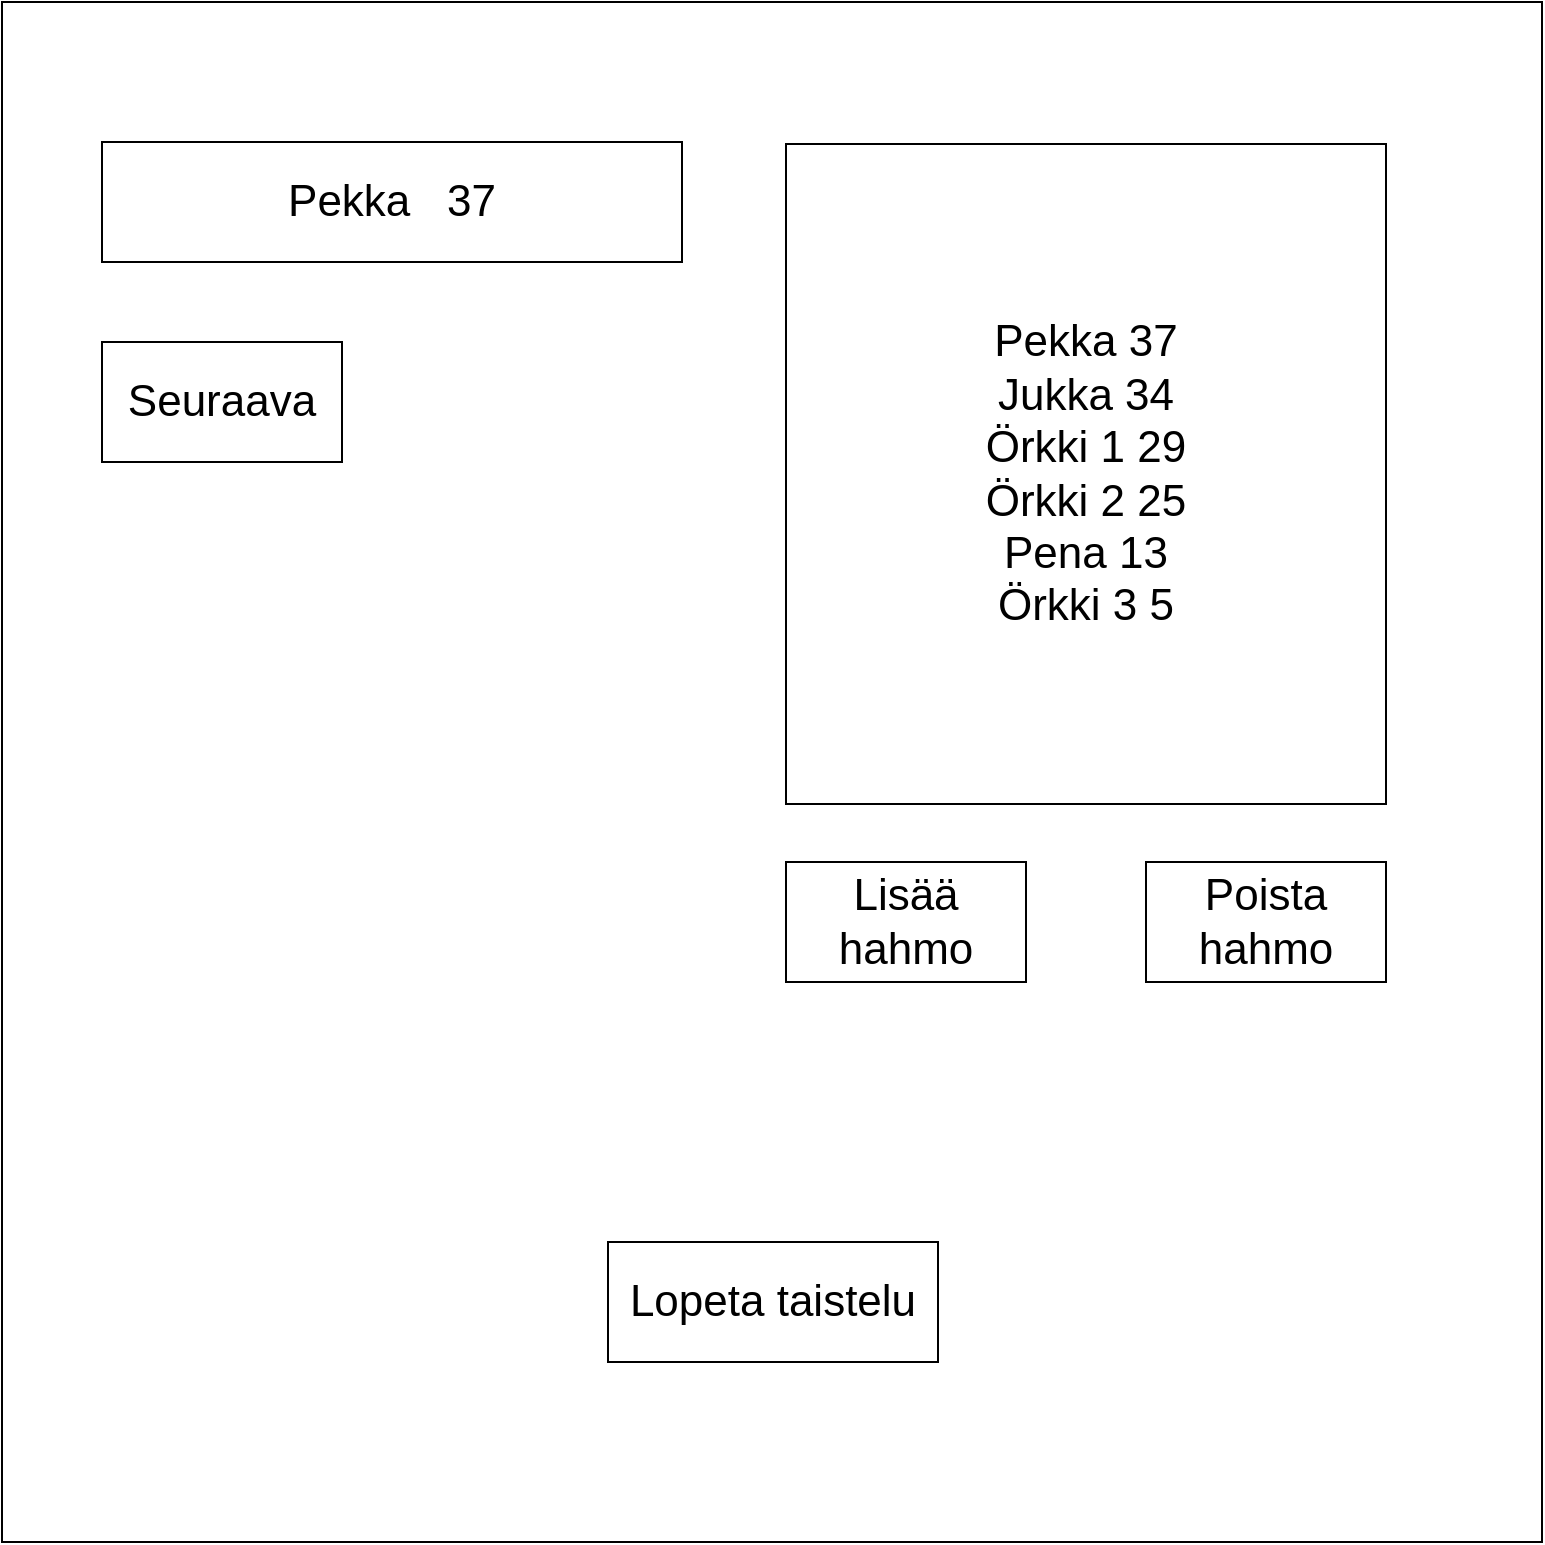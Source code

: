 <mxfile version="20.8.16" type="device"><diagram name="Page-1" id="_BdFLiU4eknmVNWcYnGE"><mxGraphModel dx="1360" dy="843" grid="1" gridSize="10" guides="1" tooltips="1" connect="1" arrows="1" fold="1" page="1" pageScale="1" pageWidth="850" pageHeight="1100" math="0" shadow="0"><root><mxCell id="0"/><mxCell id="1" parent="0"/><mxCell id="tL2miij43T1q6FQOkIwH-1" value="" style="whiteSpace=wrap;html=1;aspect=fixed;" vertex="1" parent="1"><mxGeometry x="40" y="50" width="770" height="770" as="geometry"/></mxCell><mxCell id="tL2miij43T1q6FQOkIwH-2" value="&lt;font style=&quot;font-size: 22px;&quot;&gt;Pekka 37&lt;br&gt;Jukka 34&lt;br&gt;Örkki 1 29&lt;br&gt;Örkki 2 25&lt;br&gt;Pena 13&lt;br&gt;Örkki 3 5&lt;/font&gt;" style="rounded=0;whiteSpace=wrap;html=1;" vertex="1" parent="1"><mxGeometry x="432" y="121" width="300" height="330" as="geometry"/></mxCell><mxCell id="tL2miij43T1q6FQOkIwH-3" value="&lt;font style=&quot;font-size: 22px;&quot;&gt;Pekka&amp;nbsp; &amp;nbsp;37&lt;/font&gt;" style="rounded=0;whiteSpace=wrap;html=1;" vertex="1" parent="1"><mxGeometry x="90" y="120" width="290" height="60" as="geometry"/></mxCell><mxCell id="tL2miij43T1q6FQOkIwH-4" value="Seuraava" style="rounded=0;whiteSpace=wrap;html=1;fontSize=22;" vertex="1" parent="1"><mxGeometry x="90" y="220" width="120" height="60" as="geometry"/></mxCell><mxCell id="tL2miij43T1q6FQOkIwH-5" value="Lisää&lt;br&gt;hahmo" style="rounded=0;whiteSpace=wrap;html=1;fontSize=22;" vertex="1" parent="1"><mxGeometry x="432" y="480" width="120" height="60" as="geometry"/></mxCell><mxCell id="tL2miij43T1q6FQOkIwH-6" value="Poista&lt;br&gt;hahmo" style="rounded=0;whiteSpace=wrap;html=1;fontSize=22;" vertex="1" parent="1"><mxGeometry x="612" y="480" width="120" height="60" as="geometry"/></mxCell><mxCell id="tL2miij43T1q6FQOkIwH-7" value="Lopeta taistelu" style="rounded=0;whiteSpace=wrap;html=1;fontSize=22;" vertex="1" parent="1"><mxGeometry x="343" y="670" width="165" height="60" as="geometry"/></mxCell></root></mxGraphModel></diagram></mxfile>